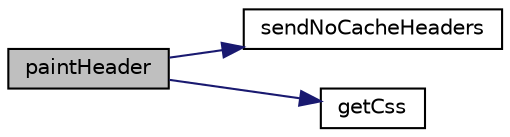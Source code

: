 digraph "paintHeader"
{
  edge [fontname="Helvetica",fontsize="10",labelfontname="Helvetica",labelfontsize="10"];
  node [fontname="Helvetica",fontsize="10",shape=record];
  rankdir="LR";
  Node1 [label="paintHeader",height=0.2,width=0.4,color="black", fillcolor="grey75", style="filled" fontcolor="black"];
  Node1 -> Node2 [color="midnightblue",fontsize="10",style="solid",fontname="Helvetica"];
  Node2 [label="sendNoCacheHeaders",height=0.2,width=0.4,color="black", fillcolor="white", style="filled",URL="$class_html_reporter.html#ae82696419c476e63c25ce58a257ad7de"];
  Node1 -> Node3 [color="midnightblue",fontsize="10",style="solid",fontname="Helvetica"];
  Node3 [label="getCss",height=0.2,width=0.4,color="black", fillcolor="white", style="filled",URL="$class_html_reporter.html#ad0deb84858ef36ac73fd601013b2a468"];
}
